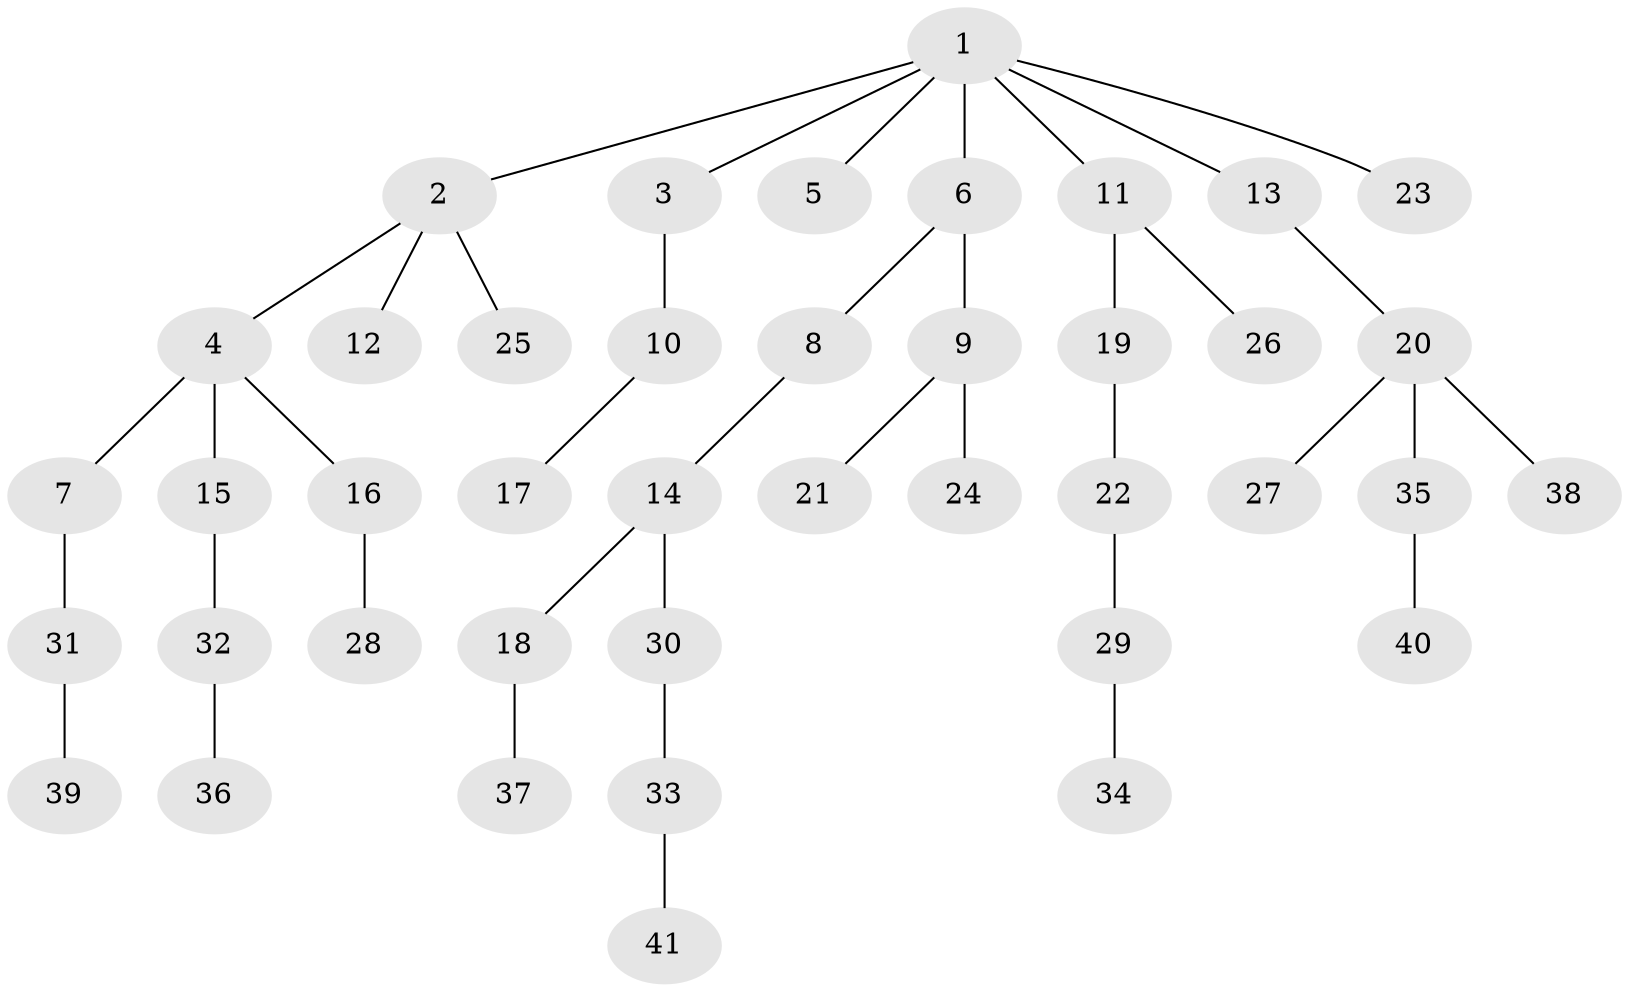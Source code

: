 // original degree distribution, {5: 0.01020408163265306, 6: 0.02040816326530612, 3: 0.17346938775510204, 4: 0.07142857142857142, 2: 0.2755102040816326, 1: 0.4489795918367347}
// Generated by graph-tools (version 1.1) at 2025/51/03/04/25 22:51:44]
// undirected, 41 vertices, 40 edges
graph export_dot {
  node [color=gray90,style=filled];
  1;
  2;
  3;
  4;
  5;
  6;
  7;
  8;
  9;
  10;
  11;
  12;
  13;
  14;
  15;
  16;
  17;
  18;
  19;
  20;
  21;
  22;
  23;
  24;
  25;
  26;
  27;
  28;
  29;
  30;
  31;
  32;
  33;
  34;
  35;
  36;
  37;
  38;
  39;
  40;
  41;
  1 -- 2 [weight=1.0];
  1 -- 3 [weight=1.0];
  1 -- 5 [weight=1.0];
  1 -- 6 [weight=1.0];
  1 -- 11 [weight=1.0];
  1 -- 13 [weight=1.0];
  1 -- 23 [weight=1.0];
  2 -- 4 [weight=1.0];
  2 -- 12 [weight=1.0];
  2 -- 25 [weight=1.0];
  3 -- 10 [weight=1.0];
  4 -- 7 [weight=1.0];
  4 -- 15 [weight=1.0];
  4 -- 16 [weight=1.0];
  6 -- 8 [weight=1.0];
  6 -- 9 [weight=1.0];
  7 -- 31 [weight=1.0];
  8 -- 14 [weight=1.0];
  9 -- 21 [weight=1.0];
  9 -- 24 [weight=3.0];
  10 -- 17 [weight=1.0];
  11 -- 19 [weight=1.0];
  11 -- 26 [weight=2.0];
  13 -- 20 [weight=1.0];
  14 -- 18 [weight=1.0];
  14 -- 30 [weight=2.0];
  15 -- 32 [weight=1.0];
  16 -- 28 [weight=1.0];
  18 -- 37 [weight=1.0];
  19 -- 22 [weight=1.0];
  20 -- 27 [weight=1.0];
  20 -- 35 [weight=1.0];
  20 -- 38 [weight=1.0];
  22 -- 29 [weight=1.0];
  29 -- 34 [weight=1.0];
  30 -- 33 [weight=1.0];
  31 -- 39 [weight=1.0];
  32 -- 36 [weight=1.0];
  33 -- 41 [weight=1.0];
  35 -- 40 [weight=1.0];
}
